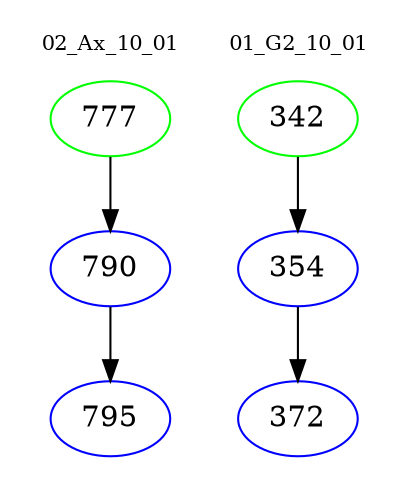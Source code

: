 digraph{
subgraph cluster_0 {
color = white
label = "02_Ax_10_01";
fontsize=10;
T0_777 [label="777", color="green"]
T0_777 -> T0_790 [color="black"]
T0_790 [label="790", color="blue"]
T0_790 -> T0_795 [color="black"]
T0_795 [label="795", color="blue"]
}
subgraph cluster_1 {
color = white
label = "01_G2_10_01";
fontsize=10;
T1_342 [label="342", color="green"]
T1_342 -> T1_354 [color="black"]
T1_354 [label="354", color="blue"]
T1_354 -> T1_372 [color="black"]
T1_372 [label="372", color="blue"]
}
}
